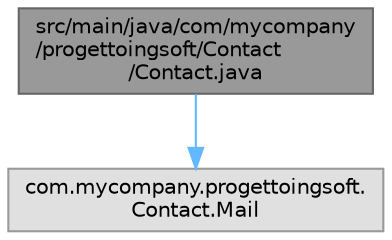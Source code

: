 digraph "src/main/java/com/mycompany/progettoingsoft/Contact/Contact.java"
{
 // LATEX_PDF_SIZE
  bgcolor="transparent";
  edge [fontname=Helvetica,fontsize=10,labelfontname=Helvetica,labelfontsize=10];
  node [fontname=Helvetica,fontsize=10,shape=box,height=0.2,width=0.4];
  Node1 [id="Node000001",label="src/main/java/com/mycompany\l/progettoingsoft/Contact\l/Contact.java",height=0.2,width=0.4,color="gray40", fillcolor="grey60", style="filled", fontcolor="black",tooltip="Questo file gestissce i contatti della rubrica."];
  Node1 -> Node2 [id="edge1_Node000001_Node000002",color="steelblue1",style="solid",tooltip=" "];
  Node2 [id="Node000002",label="com.mycompany.progettoingsoft.\lContact.Mail",height=0.2,width=0.4,color="grey60", fillcolor="#E0E0E0", style="filled",tooltip=" "];
}

